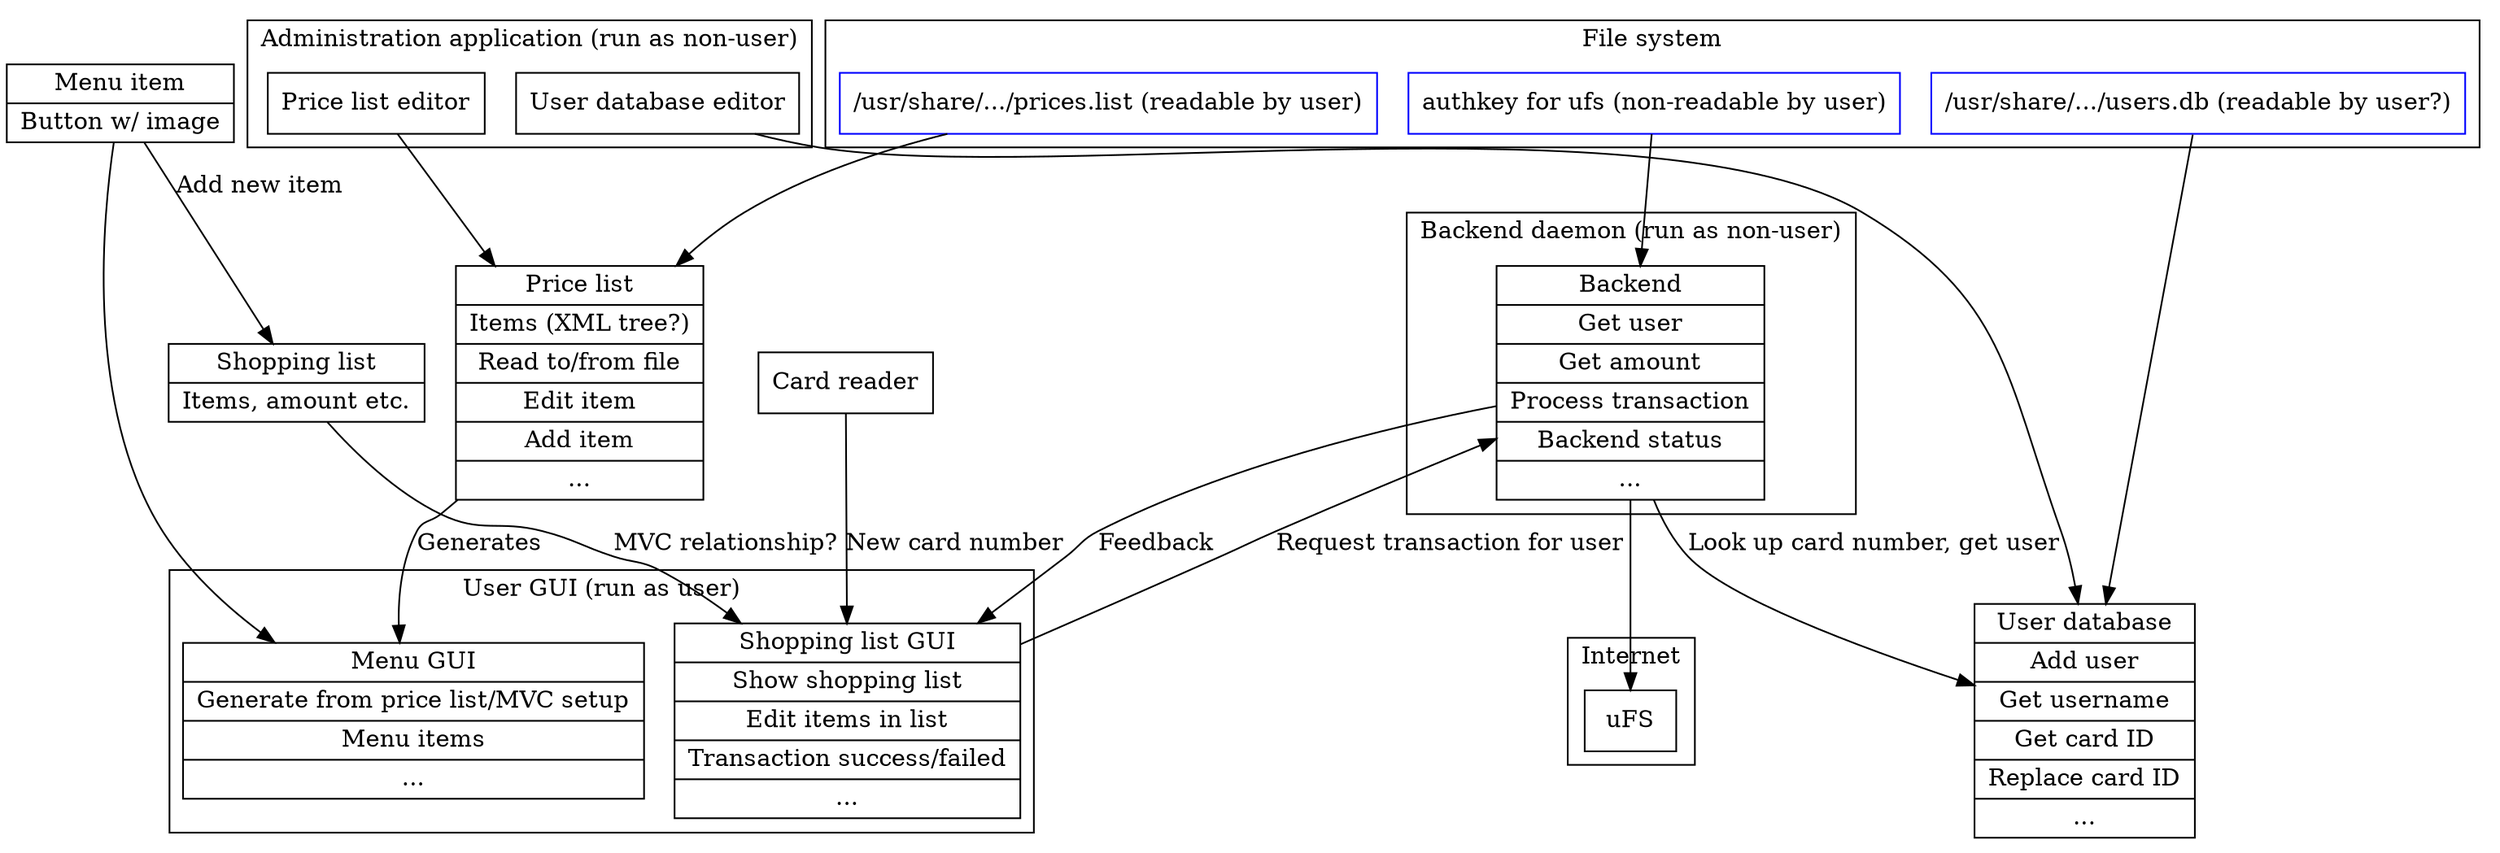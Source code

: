 digraph G {
	node[shape=box]
	subgraph clusterinternet{
		label="Internet"
		ufs[label="uFS"]
	}

	backend->ufs

	subgraph clusterfilesystem {
		label="File system"
		userdbfile[color=blue,label="/usr/share/.../users.db (readable by user?)"]
		pricefile[color=blue,label="/usr/share/.../prices.list (readable by user)"]
		authfile[color=blue,label="authkey for ufs (non-readable by user)"]
	}

	subgraph clustergui{
		label="User GUI (run as user)"
		shoppinglistgui[shape=record,label="{ Shopping list GUI | Show shopping list | Edit items in list | Transaction success/failed | ... }"]
		menu[shape=record,label="{ Menu GUI | Generate from price list/MVC setup | Menu items | ... }"]
	}

	subgraph clusteradmingui{
		label="Administration application (run as non-user)"
		userdbeditor[label="User database editor"]
		pricelisteditor[label="Price list editor"]
	}

	subgraph clusterdaemon {
		label="Backend daemon (run as non-user)"
		backend[shape=record,label="{ Backend | Get user | Get amount | Process transaction | Backend status | ... }"]
		authfile->backend
	}

	userdb[shape=record,label="{ User database | Add user | Get username | Get card ID | Replace card ID | ... }"]
	shoppinglist[shape=record,label="{ Shopping list | Items, amount etc. }"]
	cardreader[label="Card reader"]
	menuitem[shape=record,label="{ Menu item | Button w/ image }"]
	pricelist[shape=record,label="{ Price list | Items (XML tree?) | Read to/from file | Edit item | Add item | ... }"]


	cardreader->shoppinglistgui[label="New card number"]
	shoppinglist->shoppinglistgui[label="MVC relationship?"]
	userdbfile->userdb
	pricefile->pricelist
	pricelist->menu[label="Generates"]
	menuitem->menu
	menuitem->shoppinglist[label="Add new item"]

	pricelisteditor->pricelist
	userdbeditor->userdb
	shoppinglistgui->backend[label="Request transaction for user"]
	backend->userdb[label="Look up card number, get user"]
	backend->shoppinglistgui[label="Feedback"]
}
